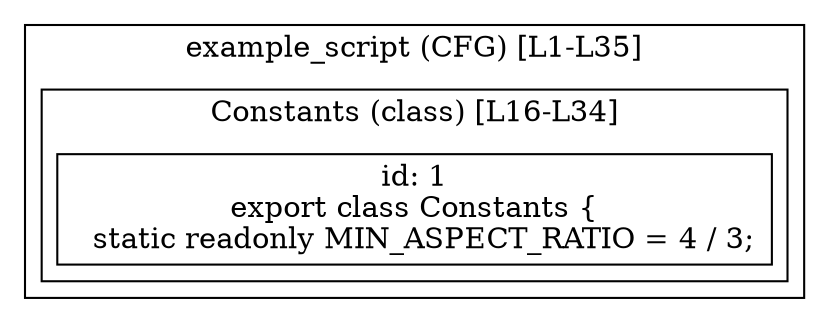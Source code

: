 digraph "6.ts" {
  subgraph "cluster_1" {
    label="example_script (CFG) [L1-L35]";
  subgraph "cluster_2" {
    label="Constants (class) [L16-L34]";
    node_2_1 [label="id: 1\nexport class Constants {
  static readonly MIN_ASPECT_RATIO = 4 / 3;", shape=box];
  }
  }
}